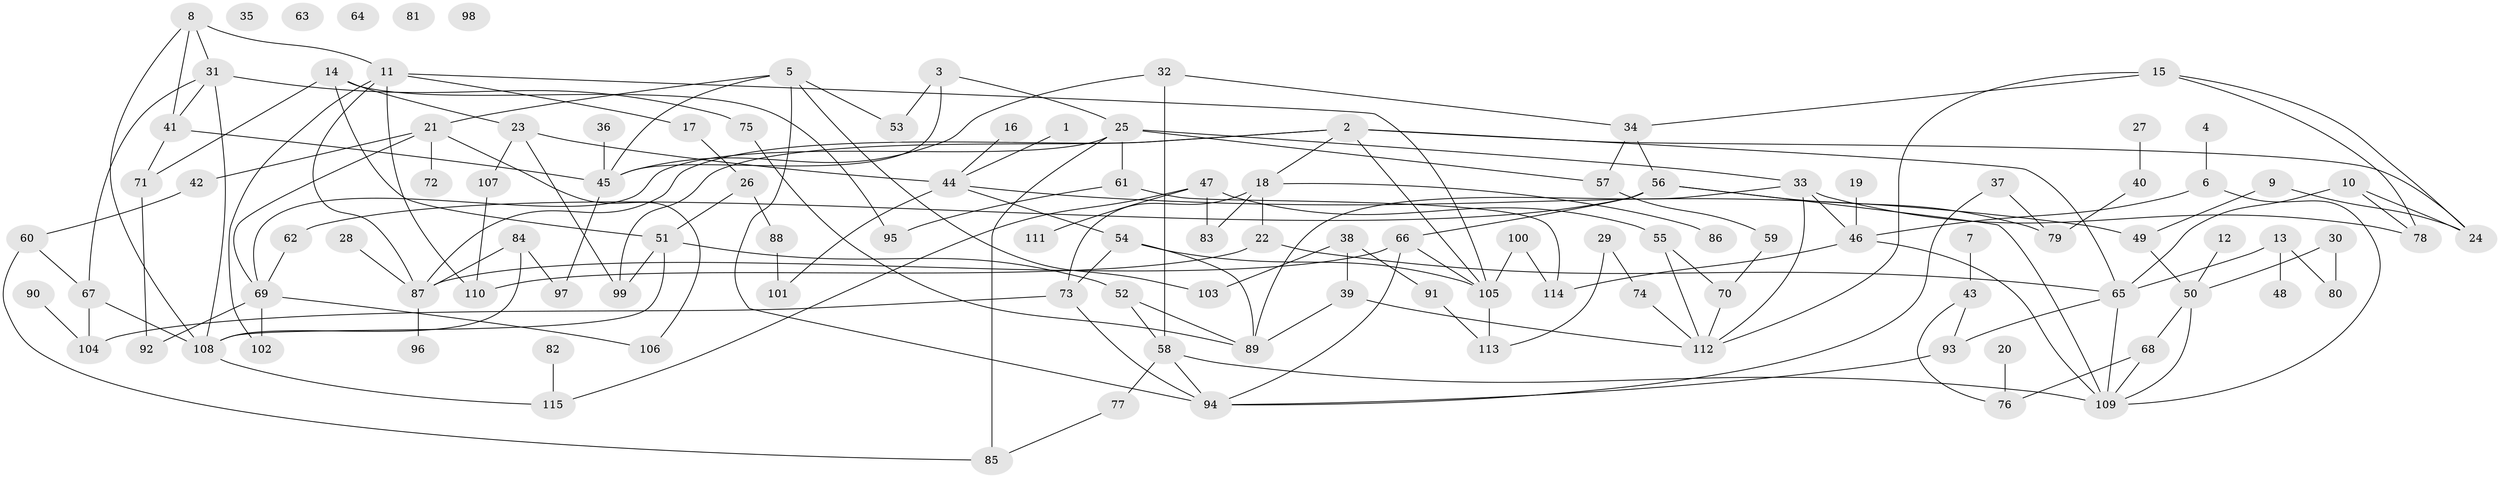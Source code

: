 // Generated by graph-tools (version 1.1) at 2025/39/03/09/25 04:39:38]
// undirected, 115 vertices, 172 edges
graph export_dot {
graph [start="1"]
  node [color=gray90,style=filled];
  1;
  2;
  3;
  4;
  5;
  6;
  7;
  8;
  9;
  10;
  11;
  12;
  13;
  14;
  15;
  16;
  17;
  18;
  19;
  20;
  21;
  22;
  23;
  24;
  25;
  26;
  27;
  28;
  29;
  30;
  31;
  32;
  33;
  34;
  35;
  36;
  37;
  38;
  39;
  40;
  41;
  42;
  43;
  44;
  45;
  46;
  47;
  48;
  49;
  50;
  51;
  52;
  53;
  54;
  55;
  56;
  57;
  58;
  59;
  60;
  61;
  62;
  63;
  64;
  65;
  66;
  67;
  68;
  69;
  70;
  71;
  72;
  73;
  74;
  75;
  76;
  77;
  78;
  79;
  80;
  81;
  82;
  83;
  84;
  85;
  86;
  87;
  88;
  89;
  90;
  91;
  92;
  93;
  94;
  95;
  96;
  97;
  98;
  99;
  100;
  101;
  102;
  103;
  104;
  105;
  106;
  107;
  108;
  109;
  110;
  111;
  112;
  113;
  114;
  115;
  1 -- 44;
  2 -- 18;
  2 -- 24;
  2 -- 65;
  2 -- 87;
  2 -- 99;
  2 -- 105;
  3 -- 25;
  3 -- 45;
  3 -- 53;
  4 -- 6;
  5 -- 21;
  5 -- 45;
  5 -- 53;
  5 -- 94;
  5 -- 103;
  6 -- 46;
  6 -- 109;
  7 -- 43;
  8 -- 11;
  8 -- 31;
  8 -- 41;
  8 -- 108;
  9 -- 24;
  9 -- 49;
  10 -- 24;
  10 -- 65;
  10 -- 78;
  11 -- 17;
  11 -- 87;
  11 -- 102;
  11 -- 105;
  11 -- 110;
  12 -- 50;
  13 -- 48;
  13 -- 65;
  13 -- 80;
  14 -- 23;
  14 -- 51;
  14 -- 71;
  14 -- 95;
  15 -- 24;
  15 -- 34;
  15 -- 78;
  15 -- 112;
  16 -- 44;
  17 -- 26;
  18 -- 22;
  18 -- 73;
  18 -- 83;
  18 -- 86;
  19 -- 46;
  20 -- 76;
  21 -- 42;
  21 -- 69;
  21 -- 72;
  21 -- 106;
  22 -- 65;
  22 -- 110;
  23 -- 44;
  23 -- 99;
  23 -- 107;
  25 -- 33;
  25 -- 57;
  25 -- 61;
  25 -- 69;
  25 -- 85;
  26 -- 51;
  26 -- 88;
  27 -- 40;
  28 -- 87;
  29 -- 74;
  29 -- 113;
  30 -- 50;
  30 -- 80;
  31 -- 41;
  31 -- 67;
  31 -- 75;
  31 -- 108;
  32 -- 34;
  32 -- 45;
  32 -- 58;
  33 -- 46;
  33 -- 78;
  33 -- 89;
  33 -- 112;
  34 -- 56;
  34 -- 57;
  36 -- 45;
  37 -- 79;
  37 -- 94;
  38 -- 39;
  38 -- 91;
  38 -- 103;
  39 -- 89;
  39 -- 112;
  40 -- 79;
  41 -- 45;
  41 -- 71;
  42 -- 60;
  43 -- 76;
  43 -- 93;
  44 -- 49;
  44 -- 54;
  44 -- 101;
  45 -- 97;
  46 -- 109;
  46 -- 114;
  47 -- 55;
  47 -- 83;
  47 -- 111;
  47 -- 115;
  49 -- 50;
  50 -- 68;
  50 -- 109;
  51 -- 52;
  51 -- 99;
  51 -- 108;
  52 -- 58;
  52 -- 89;
  54 -- 73;
  54 -- 89;
  54 -- 105;
  55 -- 70;
  55 -- 112;
  56 -- 62;
  56 -- 66;
  56 -- 79;
  56 -- 109;
  57 -- 59;
  58 -- 77;
  58 -- 94;
  58 -- 109;
  59 -- 70;
  60 -- 67;
  60 -- 85;
  61 -- 95;
  61 -- 114;
  62 -- 69;
  65 -- 93;
  65 -- 109;
  66 -- 87;
  66 -- 94;
  66 -- 105;
  67 -- 104;
  67 -- 108;
  68 -- 76;
  68 -- 109;
  69 -- 92;
  69 -- 102;
  69 -- 106;
  70 -- 112;
  71 -- 92;
  73 -- 94;
  73 -- 104;
  74 -- 112;
  75 -- 89;
  77 -- 85;
  82 -- 115;
  84 -- 87;
  84 -- 97;
  84 -- 108;
  87 -- 96;
  88 -- 101;
  90 -- 104;
  91 -- 113;
  93 -- 94;
  100 -- 105;
  100 -- 114;
  105 -- 113;
  107 -- 110;
  108 -- 115;
}
